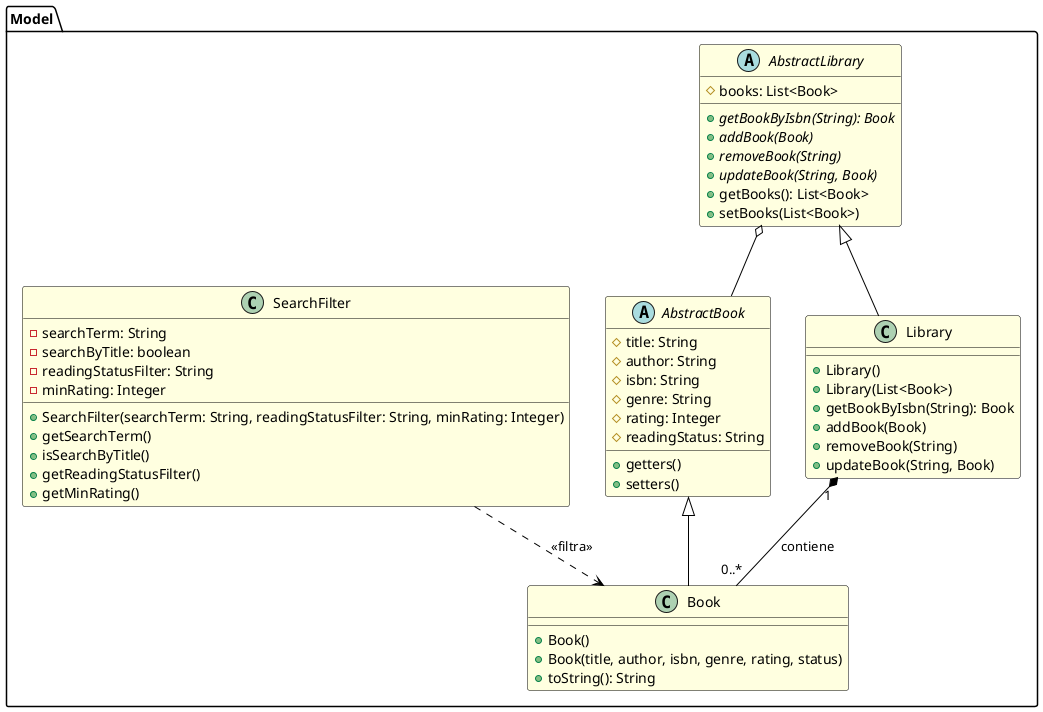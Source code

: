 @startuml Model Component Diagram

skinparam class {
    BackgroundColor LightYellow
    BorderColor Black
    ArrowColor Black
}

package "Model" {
    abstract class AbstractBook {
        # title: String
        # author: String
        # isbn: String
        # genre: String
        # rating: Integer
        # readingStatus: String
        + getters()
        + setters()
    }

    abstract class AbstractLibrary {
        # books: List<Book>
        + {abstract} getBookByIsbn(String): Book
        + {abstract} addBook(Book)
        + {abstract} removeBook(String)
        + {abstract} updateBook(String, Book)
        + getBooks(): List<Book>
        + setBooks(List<Book>)
    }

    class Book {
        + Book()
        + Book(title, author, isbn, genre, rating, status)
        + toString(): String
    }

    class Library {
        + Library()
        + Library(List<Book>)
        + getBookByIsbn(String): Book
        + addBook(Book)
        + removeBook(String)
        + updateBook(String, Book)
    }

    class SearchFilter {
        - searchTerm: String
        - searchByTitle: boolean
        - readingStatusFilter: String
        - minRating: Integer
        + SearchFilter(searchTerm: String, readingStatusFilter: String, minRating: Integer)
        + getSearchTerm()
        + isSearchByTitle()
        + getReadingStatusFilter()
        + getMinRating()
    }
}

' Relazioni
AbstractLibrary <|-- Library
AbstractBook <|-- Book
Library "1" *-- "0..*" Book : contiene
SearchFilter ..> Book : << filtra >>
AbstractLibrary o-- AbstractBook

@enduml

